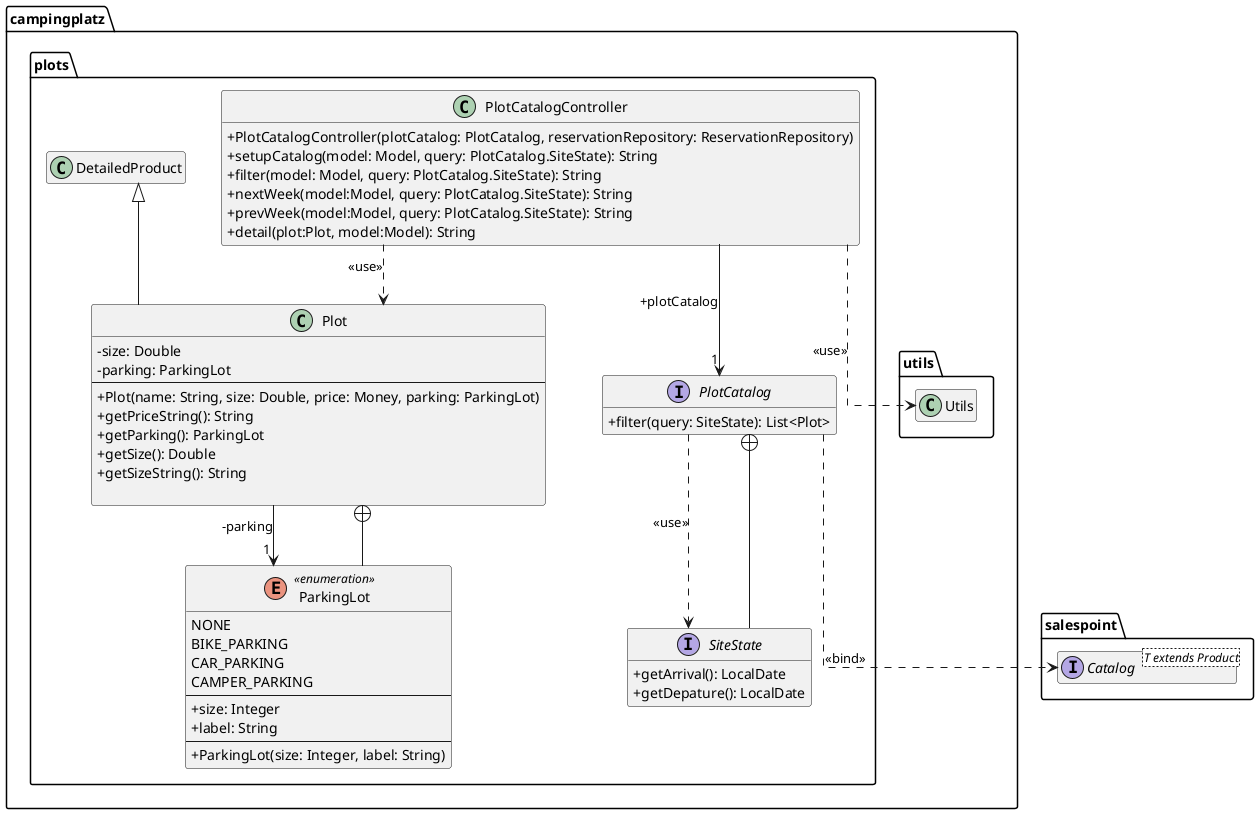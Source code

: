 @startuml
skinparam classAttributeIconSize 0
skinparam linetype ortho

'hide circle
hide empty fields
hide empty methods
'https://plantuml.com/sequence-diagram
package campingplatz.plots {
class Plot extends DetailedProduct {
-size: Double
-parking: ParkingLot
--
+Plot(name: String, size: Double, price: Money, parking: ParkingLot)
+getPriceString(): String
+getParking(): ParkingLot
+getSize(): Double
+getSizeString(): String

}

enum ParkingLot<<enumeration>>{
NONE
BIKE_PARKING
CAR_PARKING
CAMPER_PARKING
--
+size: Integer
+label: String
--
+ParkingLot(size: Integer, label: String)
}
class PlotCatalogController{
+PlotCatalogController(plotCatalog: PlotCatalog, reservationRepository: ReservationRepository)
+setupCatalog(model: Model, query: PlotCatalog.SiteState): String
+filter(model: Model, query: PlotCatalog.SiteState): String
+nextWeek(model:Model, query: PlotCatalog.SiteState): String
+prevWeek(model:Model, query: PlotCatalog.SiteState): String
+detail(plot:Plot, model:Model): String
}
interface PlotCatalog{
+filter(query: SiteState): List<Plot>
}
interface SiteState {
+getArrival(): LocalDate
+getDepature(): LocalDate


}
}
package campingplatz.utils {
class Utils
}
package salespoint {
interface Catalog <T extends Product>
}


Plot --> "1" ParkingLot : -parking
ParkingLot --+ Plot
PlotCatalogController --> "1" PlotCatalog : +plotCatalog
PlotCatalog ..> SiteState : <<use>>
SiteState --+ PlotCatalog
PlotCatalogController ..> Utils : <<use>>
PlotCatalog ..> Catalog : <<bind>>



PlotCatalogController ..> Plot : <<use>>

@enduml